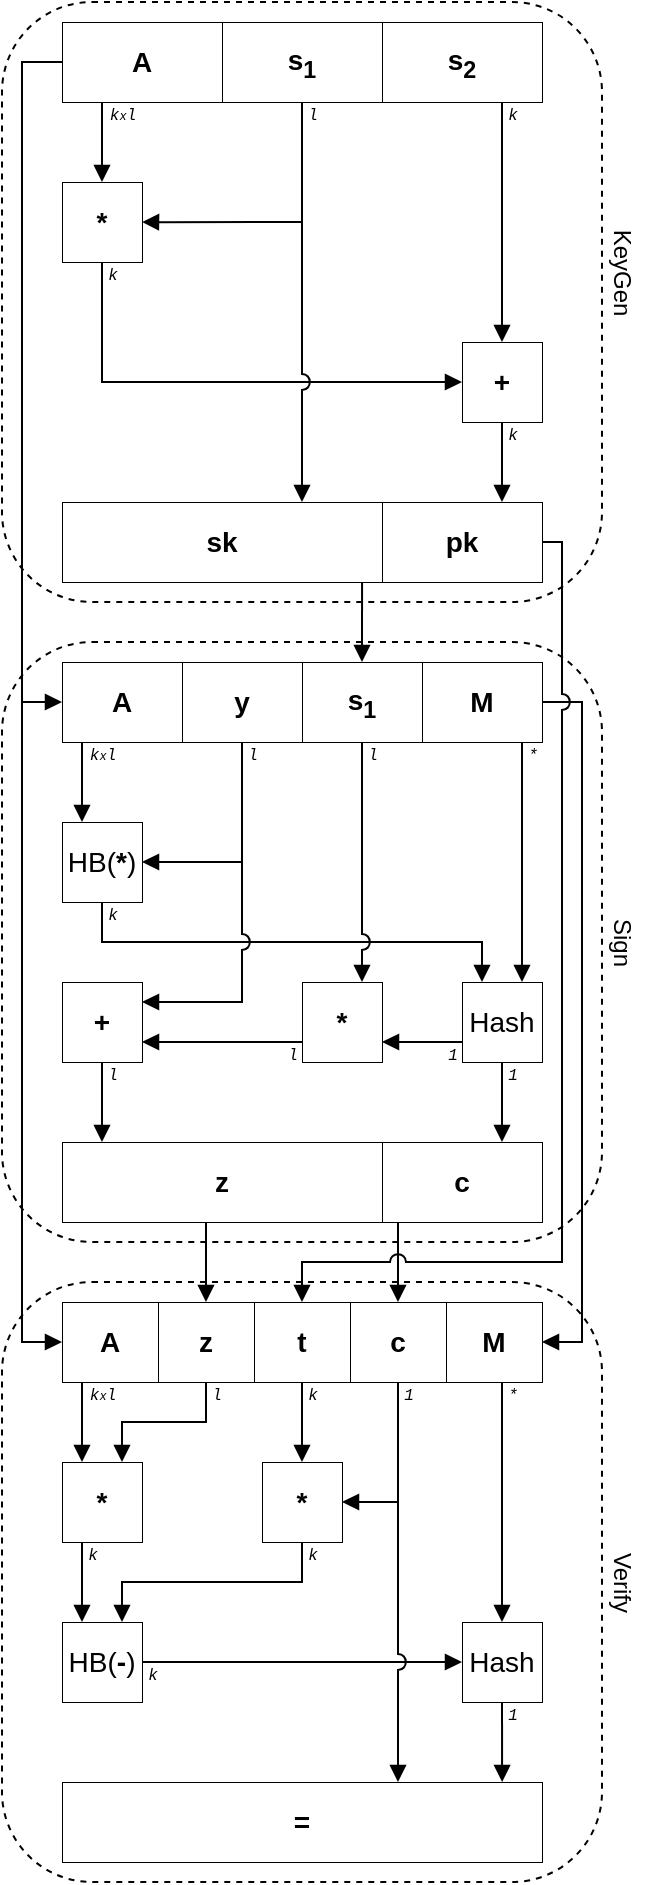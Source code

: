 <mxfile version="20.3.0" type="device"><diagram id="QOIcJ9_3dX0m2shY4tE4" name="Page-1"><mxGraphModel dx="677" dy="1516" grid="1" gridSize="10" guides="1" tooltips="1" connect="1" arrows="1" fold="1" page="1" pageScale="1" pageWidth="850" pageHeight="1100" math="0" shadow="0"><root><mxCell id="0"/><mxCell id="1" parent="0"/><mxCell id="EH2ToO6snwtAYvLmVeoq-3" value="" style="rounded=1;whiteSpace=wrap;html=1;fillColor=none;dashed=1;" parent="1" vertex="1"><mxGeometry x="290" y="190" width="300" height="300" as="geometry"/></mxCell><mxCell id="EH2ToO6snwtAYvLmVeoq-2" value="" style="rounded=1;whiteSpace=wrap;html=1;fillColor=none;dashed=1;" parent="1" vertex="1"><mxGeometry x="290" y="-130" width="300" height="300" as="geometry"/></mxCell><mxCell id="EH2ToO6snwtAYvLmVeoq-4" value="" style="rounded=1;whiteSpace=wrap;html=1;fillColor=none;dashed=1;" parent="1" vertex="1"><mxGeometry x="290" y="510" width="300" height="300" as="geometry"/></mxCell><mxCell id="4izWh6GNhwdfxyF7DxZm-1" style="edgeStyle=orthogonalEdgeStyle;rounded=0;jumpStyle=arc;jumpSize=10;orthogonalLoop=1;jettySize=auto;html=1;entryX=0.25;entryY=0;entryDx=0;entryDy=0;fontSize=6;startArrow=none;startFill=0;endArrow=block;endFill=1;" parent="1" source="4izWh6GNhwdfxyF7DxZm-2" target="4izWh6GNhwdfxyF7DxZm-4" edge="1"><mxGeometry relative="1" as="geometry"><Array as="points"><mxPoint x="330" y="570"/><mxPoint x="330" y="570"/></Array></mxGeometry></mxCell><mxCell id="4izWh6GNhwdfxyF7DxZm-78" style="edgeStyle=orthogonalEdgeStyle;rounded=0;orthogonalLoop=1;jettySize=auto;html=1;endArrow=block;endFill=1;" parent="1" target="4izWh6GNhwdfxyF7DxZm-2" edge="1"><mxGeometry relative="1" as="geometry"><mxPoint x="300" y="220.0" as="sourcePoint"/><Array as="points"><mxPoint x="300" y="540"/></Array></mxGeometry></mxCell><mxCell id="4izWh6GNhwdfxyF7DxZm-2" value="&lt;b&gt;A&lt;/b&gt;" style="rounded=0;whiteSpace=wrap;html=1;strokeWidth=0.5;fontFamily=Helvetica;fontSize=14;fillColor=default;" parent="1" vertex="1"><mxGeometry x="320" y="520" width="48" height="40" as="geometry"/></mxCell><mxCell id="4izWh6GNhwdfxyF7DxZm-3" style="edgeStyle=orthogonalEdgeStyle;rounded=0;orthogonalLoop=1;jettySize=auto;html=1;fontSize=6;endArrow=block;endFill=1;" parent="1" source="4izWh6GNhwdfxyF7DxZm-4" target="4izWh6GNhwdfxyF7DxZm-6" edge="1"><mxGeometry relative="1" as="geometry"><Array as="points"><mxPoint x="330" y="650"/><mxPoint x="330" y="650"/></Array></mxGeometry></mxCell><mxCell id="4izWh6GNhwdfxyF7DxZm-4" value="&lt;b&gt;*&lt;/b&gt;" style="rounded=0;whiteSpace=wrap;html=1;strokeWidth=0.5;fontFamily=Helvetica;fontSize=14;fillColor=default;" parent="1" vertex="1"><mxGeometry x="320" y="600" width="40" height="40" as="geometry"/></mxCell><mxCell id="4izWh6GNhwdfxyF7DxZm-5" style="edgeStyle=orthogonalEdgeStyle;rounded=0;jumpStyle=arc;jumpSize=10;orthogonalLoop=1;jettySize=auto;html=1;entryX=0;entryY=0.5;entryDx=0;entryDy=0;fontSize=6;startArrow=none;startFill=0;endArrow=block;endFill=1;" parent="1" source="4izWh6GNhwdfxyF7DxZm-6" target="4izWh6GNhwdfxyF7DxZm-21" edge="1"><mxGeometry relative="1" as="geometry"/></mxCell><mxCell id="4izWh6GNhwdfxyF7DxZm-6" value="HB(&lt;b&gt;-&lt;/b&gt;)" style="rounded=0;whiteSpace=wrap;html=1;strokeWidth=0.5;fontFamily=Helvetica;fontSize=14;fillColor=default;" parent="1" vertex="1"><mxGeometry x="320" y="680" width="40" height="40" as="geometry"/></mxCell><mxCell id="4izWh6GNhwdfxyF7DxZm-7" value="&lt;b&gt;=&lt;/b&gt;" style="rounded=0;whiteSpace=wrap;html=1;strokeWidth=0.5;fontFamily=Helvetica;fontSize=14;fillColor=default;" parent="1" vertex="1"><mxGeometry x="320" y="760" width="240" height="40" as="geometry"/></mxCell><mxCell id="4izWh6GNhwdfxyF7DxZm-8" value="&lt;font face=&quot;Courier New&quot;&gt;&lt;span style=&quot;font-size: 8px;&quot;&gt;k&lt;/span&gt;&lt;/font&gt;" style="text;html=1;align=center;verticalAlign=middle;resizable=0;points=[];autosize=1;strokeColor=none;fillColor=none;fontStyle=2" parent="1" vertex="1"><mxGeometry x="320" y="630" width="30" height="30" as="geometry"/></mxCell><mxCell id="4izWh6GNhwdfxyF7DxZm-9" style="edgeStyle=orthogonalEdgeStyle;rounded=0;jumpStyle=arc;jumpSize=10;orthogonalLoop=1;jettySize=auto;html=1;entryX=0.75;entryY=0;entryDx=0;entryDy=0;fontSize=6;startArrow=none;startFill=0;endArrow=block;endFill=1;" parent="1" source="4izWh6GNhwdfxyF7DxZm-10" target="4izWh6GNhwdfxyF7DxZm-4" edge="1"><mxGeometry relative="1" as="geometry"><Array as="points"><mxPoint x="392" y="580"/><mxPoint x="350" y="580"/></Array></mxGeometry></mxCell><mxCell id="4izWh6GNhwdfxyF7DxZm-10" value="&lt;b&gt;z&lt;/b&gt;" style="rounded=0;whiteSpace=wrap;html=1;strokeWidth=0.5;fontFamily=Helvetica;fontSize=14;fillColor=default;" parent="1" vertex="1"><mxGeometry x="368" y="520" width="48" height="40" as="geometry"/></mxCell><mxCell id="4izWh6GNhwdfxyF7DxZm-11" style="edgeStyle=orthogonalEdgeStyle;rounded=0;jumpStyle=arc;jumpSize=10;orthogonalLoop=1;jettySize=auto;html=1;fontSize=6;startArrow=none;startFill=0;endArrow=block;endFill=1;" parent="1" source="4izWh6GNhwdfxyF7DxZm-12" target="4izWh6GNhwdfxyF7DxZm-19" edge="1"><mxGeometry relative="1" as="geometry"/></mxCell><mxCell id="4izWh6GNhwdfxyF7DxZm-12" value="&lt;b&gt;t&lt;/b&gt;" style="rounded=0;whiteSpace=wrap;html=1;strokeWidth=0.5;fontFamily=Helvetica;fontSize=14;fillColor=default;" parent="1" vertex="1"><mxGeometry x="416" y="520" width="48" height="40" as="geometry"/></mxCell><mxCell id="4izWh6GNhwdfxyF7DxZm-13" style="edgeStyle=orthogonalEdgeStyle;rounded=0;jumpStyle=arc;jumpSize=8;orthogonalLoop=1;jettySize=auto;html=1;entryX=0.7;entryY=0;entryDx=0;entryDy=0;entryPerimeter=0;fontSize=6;startArrow=none;startFill=0;endArrow=block;endFill=1;" parent="1" source="4izWh6GNhwdfxyF7DxZm-14" target="4izWh6GNhwdfxyF7DxZm-7" edge="1"><mxGeometry relative="1" as="geometry"/></mxCell><mxCell id="4izWh6GNhwdfxyF7DxZm-14" value="&lt;b&gt;c&lt;/b&gt;" style="rounded=0;whiteSpace=wrap;html=1;strokeWidth=0.5;fontFamily=Helvetica;fontSize=14;fillColor=default;" parent="1" vertex="1"><mxGeometry x="464" y="520" width="48" height="40" as="geometry"/></mxCell><mxCell id="4izWh6GNhwdfxyF7DxZm-15" style="edgeStyle=orthogonalEdgeStyle;rounded=0;jumpStyle=arc;jumpSize=10;orthogonalLoop=1;jettySize=auto;html=1;entryX=0.5;entryY=0;entryDx=0;entryDy=0;fontSize=6;startArrow=none;startFill=0;endArrow=block;endFill=1;" parent="1" source="4izWh6GNhwdfxyF7DxZm-16" target="4izWh6GNhwdfxyF7DxZm-21" edge="1"><mxGeometry relative="1" as="geometry"><Array as="points"><mxPoint x="540" y="590"/><mxPoint x="540" y="590"/></Array></mxGeometry></mxCell><mxCell id="4izWh6GNhwdfxyF7DxZm-16" value="&lt;b&gt;M&lt;/b&gt;" style="rounded=0;whiteSpace=wrap;html=1;strokeWidth=0.5;fontFamily=Helvetica;fontSize=14;fillColor=default;" parent="1" vertex="1"><mxGeometry x="512" y="520" width="48" height="40" as="geometry"/></mxCell><mxCell id="4izWh6GNhwdfxyF7DxZm-17" style="edgeStyle=orthogonalEdgeStyle;rounded=0;jumpStyle=arc;jumpSize=10;orthogonalLoop=1;jettySize=auto;html=1;entryX=0.75;entryY=0;entryDx=0;entryDy=0;fontSize=6;startArrow=none;startFill=0;endArrow=block;endFill=1;" parent="1" source="4izWh6GNhwdfxyF7DxZm-19" target="4izWh6GNhwdfxyF7DxZm-6" edge="1"><mxGeometry relative="1" as="geometry"><Array as="points"><mxPoint x="440" y="660"/><mxPoint x="350" y="660"/></Array></mxGeometry></mxCell><mxCell id="4izWh6GNhwdfxyF7DxZm-18" style="edgeStyle=orthogonalEdgeStyle;rounded=0;jumpStyle=arc;jumpSize=10;orthogonalLoop=1;jettySize=auto;html=1;fontSize=6;startArrow=block;startFill=1;endArrow=none;endFill=0;" parent="1" source="4izWh6GNhwdfxyF7DxZm-19" edge="1"><mxGeometry relative="1" as="geometry"><mxPoint x="488" y="620" as="targetPoint"/></mxGeometry></mxCell><mxCell id="4izWh6GNhwdfxyF7DxZm-19" value="&lt;b&gt;*&lt;/b&gt;" style="rounded=0;whiteSpace=wrap;html=1;strokeWidth=0.5;fontFamily=Helvetica;fontSize=14;fillColor=default;" parent="1" vertex="1"><mxGeometry x="420" y="600" width="40" height="40" as="geometry"/></mxCell><mxCell id="4izWh6GNhwdfxyF7DxZm-20" style="edgeStyle=orthogonalEdgeStyle;rounded=0;jumpStyle=arc;jumpSize=10;orthogonalLoop=1;jettySize=auto;html=1;entryX=0.917;entryY=0;entryDx=0;entryDy=0;fontSize=6;startArrow=none;startFill=0;endArrow=block;endFill=1;entryPerimeter=0;" parent="1" source="4izWh6GNhwdfxyF7DxZm-21" target="4izWh6GNhwdfxyF7DxZm-7" edge="1"><mxGeometry relative="1" as="geometry"/></mxCell><mxCell id="4izWh6GNhwdfxyF7DxZm-21" value="Hash" style="rounded=0;whiteSpace=wrap;html=1;strokeWidth=0.5;fontFamily=Helvetica;fontSize=14;fillColor=default;" parent="1" vertex="1"><mxGeometry x="520" y="680" width="40" height="40" as="geometry"/></mxCell><mxCell id="4izWh6GNhwdfxyF7DxZm-22" value="&lt;font face=&quot;Courier New&quot;&gt;&lt;span style=&quot;font-size: 8px;&quot;&gt;k&lt;/span&gt;&lt;font style=&quot;font-size: 6px;&quot;&gt;x&lt;/font&gt;&lt;span style=&quot;font-size: 8px;&quot;&gt;l&lt;/span&gt;&lt;/font&gt;" style="text;html=1;align=center;verticalAlign=middle;resizable=0;points=[];autosize=1;strokeColor=none;fillColor=none;fontStyle=2" parent="1" vertex="1"><mxGeometry x="320" y="550" width="40" height="30" as="geometry"/></mxCell><mxCell id="4izWh6GNhwdfxyF7DxZm-23" value="&lt;font face=&quot;Courier New&quot;&gt;&lt;span style=&quot;font-size: 8px;&quot;&gt;l&lt;/span&gt;&lt;/font&gt;" style="text;html=1;align=center;verticalAlign=middle;resizable=0;points=[];autosize=1;strokeColor=none;fillColor=none;fontStyle=2" parent="1" vertex="1"><mxGeometry x="382" y="550" width="30" height="30" as="geometry"/></mxCell><mxCell id="4izWh6GNhwdfxyF7DxZm-24" value="&lt;font face=&quot;Courier New&quot;&gt;&lt;span style=&quot;font-size: 8px;&quot;&gt;k&lt;/span&gt;&lt;/font&gt;" style="text;html=1;align=center;verticalAlign=middle;resizable=0;points=[];autosize=1;strokeColor=none;fillColor=none;fontStyle=2" parent="1" vertex="1"><mxGeometry x="430" y="550" width="30" height="30" as="geometry"/></mxCell><mxCell id="4izWh6GNhwdfxyF7DxZm-25" value="&lt;font face=&quot;Courier New&quot;&gt;&lt;span style=&quot;font-size: 8px;&quot;&gt;1&lt;/span&gt;&lt;/font&gt;" style="text;html=1;align=center;verticalAlign=middle;resizable=0;points=[];autosize=1;strokeColor=none;fillColor=none;fontStyle=2" parent="1" vertex="1"><mxGeometry x="478" y="550" width="30" height="30" as="geometry"/></mxCell><mxCell id="4izWh6GNhwdfxyF7DxZm-26" value="&lt;font face=&quot;Courier New&quot;&gt;&lt;span style=&quot;font-size: 8px;&quot;&gt;*&lt;/span&gt;&lt;/font&gt;" style="text;html=1;align=center;verticalAlign=middle;resizable=0;points=[];autosize=1;strokeColor=none;fillColor=none;fontStyle=2" parent="1" vertex="1"><mxGeometry x="530" y="550" width="30" height="30" as="geometry"/></mxCell><mxCell id="4izWh6GNhwdfxyF7DxZm-27" value="&lt;font face=&quot;Courier New&quot;&gt;&lt;span style=&quot;font-size: 8px;&quot;&gt;k&lt;/span&gt;&lt;/font&gt;" style="text;html=1;align=center;verticalAlign=middle;resizable=0;points=[];autosize=1;strokeColor=none;fillColor=none;fontStyle=2" parent="1" vertex="1"><mxGeometry x="430" y="630" width="30" height="30" as="geometry"/></mxCell><mxCell id="4izWh6GNhwdfxyF7DxZm-28" value="&lt;font face=&quot;Courier New&quot;&gt;&lt;span style=&quot;font-size: 8px;&quot;&gt;k&lt;/span&gt;&lt;/font&gt;" style="text;html=1;align=center;verticalAlign=middle;resizable=0;points=[];autosize=1;strokeColor=none;fillColor=none;fontStyle=2" parent="1" vertex="1"><mxGeometry x="350" y="690" width="30" height="30" as="geometry"/></mxCell><mxCell id="4izWh6GNhwdfxyF7DxZm-29" value="&lt;font face=&quot;Courier New&quot;&gt;&lt;span style=&quot;font-size: 8px;&quot;&gt;1&lt;/span&gt;&lt;/font&gt;" style="text;html=1;align=center;verticalAlign=middle;resizable=0;points=[];autosize=1;strokeColor=none;fillColor=none;fontStyle=2" parent="1" vertex="1"><mxGeometry x="530" y="710" width="30" height="30" as="geometry"/></mxCell><mxCell id="4izWh6GNhwdfxyF7DxZm-84" style="edgeStyle=orthogonalEdgeStyle;rounded=0;jumpStyle=arc;jumpSize=10;orthogonalLoop=1;jettySize=auto;html=1;entryX=0.5;entryY=0;entryDx=0;entryDy=0;endArrow=block;endFill=1;" parent="1" target="4izWh6GNhwdfxyF7DxZm-10" edge="1"><mxGeometry relative="1" as="geometry"><Array as="points"><mxPoint x="392" y="490"/><mxPoint x="392" y="490"/></Array><mxPoint x="392.0" y="480" as="sourcePoint"/></mxGeometry></mxCell><mxCell id="4izWh6GNhwdfxyF7DxZm-83" style="edgeStyle=orthogonalEdgeStyle;rounded=0;jumpStyle=arc;jumpSize=10;orthogonalLoop=1;jettySize=auto;html=1;endArrow=block;endFill=1;" parent="1" target="4izWh6GNhwdfxyF7DxZm-14" edge="1"><mxGeometry relative="1" as="geometry"><Array as="points"><mxPoint x="488" y="490"/><mxPoint x="488" y="490"/></Array><mxPoint x="488" y="480" as="sourcePoint"/></mxGeometry></mxCell><mxCell id="4izWh6GNhwdfxyF7DxZm-81" style="edgeStyle=orthogonalEdgeStyle;rounded=0;jumpStyle=arc;jumpSize=10;orthogonalLoop=1;jettySize=auto;html=1;entryX=1;entryY=0.5;entryDx=0;entryDy=0;endArrow=block;endFill=1;" parent="1" target="4izWh6GNhwdfxyF7DxZm-16" edge="1"><mxGeometry relative="1" as="geometry"><Array as="points"><mxPoint x="580" y="220"/><mxPoint x="580" y="540"/></Array><mxPoint x="560" y="220" as="sourcePoint"/></mxGeometry></mxCell><mxCell id="4izWh6GNhwdfxyF7DxZm-77" style="edgeStyle=orthogonalEdgeStyle;rounded=0;orthogonalLoop=1;jettySize=auto;html=1;entryX=0;entryY=0.5;entryDx=0;entryDy=0;endArrow=block;endFill=1;" parent="1" edge="1"><mxGeometry relative="1" as="geometry"><Array as="points"><mxPoint x="300" y="-100"/><mxPoint x="300" y="220"/></Array><mxPoint x="320" y="-100" as="sourcePoint"/><mxPoint x="320" y="220" as="targetPoint"/></mxGeometry></mxCell><mxCell id="rJBZ7EPK7_kWG3it2VR2-62" style="edgeStyle=orthogonalEdgeStyle;rounded=0;jumpStyle=arc;jumpSize=8;orthogonalLoop=1;jettySize=auto;html=1;entryX=0.5;entryY=0;entryDx=0;entryDy=0;endArrow=block;endFill=1;" parent="1" target="rJBZ7EPK7_kWG3it2VR2-38" edge="1"><mxGeometry relative="1" as="geometry"><mxPoint x="470.034" y="160.0" as="sourcePoint"/><Array as="points"><mxPoint x="470" y="180"/><mxPoint x="470" y="180"/></Array></mxGeometry></mxCell><mxCell id="rJBZ7EPK7_kWG3it2VR2-63" style="edgeStyle=orthogonalEdgeStyle;rounded=0;jumpStyle=arc;jumpSize=8;orthogonalLoop=1;jettySize=auto;html=1;entryX=0.5;entryY=0;entryDx=0;entryDy=0;endArrow=block;endFill=1;" parent="1" target="4izWh6GNhwdfxyF7DxZm-12" edge="1"><mxGeometry relative="1" as="geometry"><mxPoint x="560" y="140.0" as="sourcePoint"/><Array as="points"><mxPoint x="570" y="140"/><mxPoint x="570" y="500"/><mxPoint x="440" y="500"/></Array></mxGeometry></mxCell><mxCell id="rJBZ7EPK7_kWG3it2VR2-33" style="edgeStyle=orthogonalEdgeStyle;rounded=0;jumpStyle=arc;jumpSize=10;orthogonalLoop=1;jettySize=auto;html=1;entryX=0.25;entryY=0;entryDx=0;entryDy=0;fontSize=6;startArrow=none;startFill=0;endArrow=block;endFill=1;" parent="1" source="rJBZ7EPK7_kWG3it2VR2-34" target="rJBZ7EPK7_kWG3it2VR2-40" edge="1"><mxGeometry relative="1" as="geometry"><Array as="points"><mxPoint x="330" y="250"/><mxPoint x="330" y="250"/></Array></mxGeometry></mxCell><mxCell id="rJBZ7EPK7_kWG3it2VR2-34" value="&lt;b&gt;A&lt;/b&gt;" style="rounded=0;whiteSpace=wrap;html=1;strokeWidth=0.5;fontFamily=Helvetica;fontSize=14;fillColor=default;" parent="1" vertex="1"><mxGeometry x="320" y="200" width="60" height="40" as="geometry"/></mxCell><mxCell id="rJBZ7EPK7_kWG3it2VR2-35" style="edgeStyle=orthogonalEdgeStyle;rounded=0;jumpStyle=arc;jumpSize=10;orthogonalLoop=1;jettySize=auto;html=1;entryX=1;entryY=0.5;entryDx=0;entryDy=0;fontSize=6;startArrow=none;startFill=0;endArrow=block;endFill=1;exitX=0.5;exitY=1;exitDx=0;exitDy=0;" parent="1" source="rJBZ7EPK7_kWG3it2VR2-36" target="rJBZ7EPK7_kWG3it2VR2-40" edge="1"><mxGeometry relative="1" as="geometry"><Array as="points"><mxPoint x="410" y="300"/></Array></mxGeometry></mxCell><mxCell id="rJBZ7EPK7_kWG3it2VR2-36" value="&lt;b&gt;y&lt;/b&gt;" style="rounded=0;whiteSpace=wrap;html=1;strokeWidth=0.5;fontFamily=Helvetica;fontSize=14;fillColor=default;" parent="1" vertex="1"><mxGeometry x="380" y="200" width="60" height="40" as="geometry"/></mxCell><mxCell id="rJBZ7EPK7_kWG3it2VR2-38" value="&lt;b&gt;s&lt;sub&gt;1&lt;/sub&gt;&lt;/b&gt;" style="rounded=0;whiteSpace=wrap;html=1;strokeWidth=0.5;fontFamily=Helvetica;fontSize=14;fillColor=default;" parent="1" vertex="1"><mxGeometry x="440" y="200" width="60" height="40" as="geometry"/></mxCell><mxCell id="rJBZ7EPK7_kWG3it2VR2-39" style="edgeStyle=orthogonalEdgeStyle;rounded=0;orthogonalLoop=1;jettySize=auto;html=1;entryX=0.25;entryY=0;entryDx=0;entryDy=0;endArrow=block;endFill=1;" parent="1" source="rJBZ7EPK7_kWG3it2VR2-40" target="rJBZ7EPK7_kWG3it2VR2-43" edge="1"><mxGeometry relative="1" as="geometry"><Array as="points"><mxPoint x="340" y="340"/><mxPoint x="530" y="340"/></Array></mxGeometry></mxCell><mxCell id="rJBZ7EPK7_kWG3it2VR2-40" value="HB(&lt;b&gt;*&lt;/b&gt;)" style="rounded=0;whiteSpace=wrap;html=1;strokeWidth=0.5;fontFamily=Helvetica;fontSize=14;fillColor=default;" parent="1" vertex="1"><mxGeometry x="320" y="280" width="40" height="40" as="geometry"/></mxCell><mxCell id="rJBZ7EPK7_kWG3it2VR2-41" style="edgeStyle=orthogonalEdgeStyle;rounded=0;orthogonalLoop=1;jettySize=auto;html=1;entryX=1;entryY=0.75;entryDx=0;entryDy=0;endArrow=block;endFill=1;" parent="1" source="rJBZ7EPK7_kWG3it2VR2-43" target="rJBZ7EPK7_kWG3it2VR2-53" edge="1"><mxGeometry relative="1" as="geometry"><Array as="points"><mxPoint x="510" y="390"/><mxPoint x="510" y="390"/></Array></mxGeometry></mxCell><mxCell id="rJBZ7EPK7_kWG3it2VR2-42" style="edgeStyle=orthogonalEdgeStyle;rounded=0;orthogonalLoop=1;jettySize=auto;html=1;endArrow=block;endFill=1;entryX=0.75;entryY=0;entryDx=0;entryDy=0;" parent="1" source="rJBZ7EPK7_kWG3it2VR2-43" target="rJBZ7EPK7_kWG3it2VR2-45" edge="1"><mxGeometry relative="1" as="geometry"/></mxCell><mxCell id="rJBZ7EPK7_kWG3it2VR2-43" value="Hash" style="rounded=0;whiteSpace=wrap;html=1;strokeWidth=0.5;fontFamily=Helvetica;fontSize=14;fillColor=default;" parent="1" vertex="1"><mxGeometry x="520" y="360" width="40" height="40" as="geometry"/></mxCell><mxCell id="rJBZ7EPK7_kWG3it2VR2-44" value="&lt;font face=&quot;Courier New&quot; style=&quot;font-size: 8px;&quot;&gt;k&lt;/font&gt;&lt;font face=&quot;Courier New&quot; style=&quot;font-size: 6px;&quot;&gt;x&lt;/font&gt;&lt;font face=&quot;Courier New&quot; style=&quot;font-size: 8px;&quot;&gt;l&lt;/font&gt;" style="text;html=1;align=center;verticalAlign=middle;resizable=0;points=[];autosize=1;strokeColor=none;fillColor=none;fontStyle=2" parent="1" vertex="1"><mxGeometry x="320" y="230" width="40" height="30" as="geometry"/></mxCell><mxCell id="rJBZ7EPK7_kWG3it2VR2-45" value="&lt;b&gt;c&lt;/b&gt;" style="rounded=0;whiteSpace=wrap;html=1;strokeWidth=0.5;fontFamily=Helvetica;fontSize=14;fillColor=default;" parent="1" vertex="1"><mxGeometry x="480" y="440" width="80" height="40" as="geometry"/></mxCell><mxCell id="rJBZ7EPK7_kWG3it2VR2-46" value="&lt;b&gt;z&lt;/b&gt;" style="rounded=0;whiteSpace=wrap;html=1;strokeWidth=0.5;fontFamily=Helvetica;fontSize=14;fillColor=default;" parent="1" vertex="1"><mxGeometry x="320" y="440" width="160" height="40" as="geometry"/></mxCell><mxCell id="rJBZ7EPK7_kWG3it2VR2-47" style="edgeStyle=orthogonalEdgeStyle;rounded=0;orthogonalLoop=1;jettySize=auto;html=1;entryX=0.75;entryY=0;entryDx=0;entryDy=0;endArrow=block;endFill=1;" parent="1" source="rJBZ7EPK7_kWG3it2VR2-48" target="rJBZ7EPK7_kWG3it2VR2-43" edge="1"><mxGeometry relative="1" as="geometry"><Array as="points"><mxPoint x="550" y="260"/><mxPoint x="550" y="260"/></Array></mxGeometry></mxCell><mxCell id="rJBZ7EPK7_kWG3it2VR2-48" value="&lt;b&gt;M&lt;/b&gt;" style="rounded=0;whiteSpace=wrap;html=1;strokeWidth=0.5;fontFamily=Helvetica;fontSize=14;fillColor=default;" parent="1" vertex="1"><mxGeometry x="500" y="200" width="60" height="40" as="geometry"/></mxCell><mxCell id="rJBZ7EPK7_kWG3it2VR2-49" style="edgeStyle=orthogonalEdgeStyle;rounded=0;orthogonalLoop=1;jettySize=auto;html=1;endArrow=block;endFill=1;jumpStyle=arc;jumpSize=8;" parent="1" target="rJBZ7EPK7_kWG3it2VR2-51" edge="1"><mxGeometry relative="1" as="geometry"><mxPoint x="410" y="300" as="sourcePoint"/><Array as="points"><mxPoint x="410" y="370"/></Array></mxGeometry></mxCell><mxCell id="rJBZ7EPK7_kWG3it2VR2-50" style="edgeStyle=orthogonalEdgeStyle;rounded=0;orthogonalLoop=1;jettySize=auto;html=1;entryX=0.125;entryY=0;entryDx=0;entryDy=0;endArrow=block;endFill=1;entryPerimeter=0;" parent="1" source="rJBZ7EPK7_kWG3it2VR2-51" target="rJBZ7EPK7_kWG3it2VR2-46" edge="1"><mxGeometry relative="1" as="geometry"/></mxCell><mxCell id="rJBZ7EPK7_kWG3it2VR2-51" value="&lt;b&gt;+&lt;/b&gt;" style="rounded=0;whiteSpace=wrap;html=1;strokeWidth=0.5;fontFamily=Helvetica;fontSize=14;fillColor=default;" parent="1" vertex="1"><mxGeometry x="320" y="360" width="40" height="40" as="geometry"/></mxCell><mxCell id="rJBZ7EPK7_kWG3it2VR2-52" style="edgeStyle=orthogonalEdgeStyle;rounded=0;orthogonalLoop=1;jettySize=auto;html=1;entryX=1;entryY=0.75;entryDx=0;entryDy=0;endArrow=block;endFill=1;" parent="1" source="rJBZ7EPK7_kWG3it2VR2-53" target="rJBZ7EPK7_kWG3it2VR2-51" edge="1"><mxGeometry relative="1" as="geometry"><Array as="points"><mxPoint x="430" y="390"/><mxPoint x="430" y="390"/></Array></mxGeometry></mxCell><mxCell id="rJBZ7EPK7_kWG3it2VR2-53" value="&lt;b&gt;*&lt;/b&gt;" style="rounded=0;whiteSpace=wrap;html=1;strokeWidth=0.5;fontFamily=Helvetica;fontSize=14;fillColor=default;" parent="1" vertex="1"><mxGeometry x="440" y="360" width="40" height="40" as="geometry"/></mxCell><mxCell id="rJBZ7EPK7_kWG3it2VR2-54" value="&lt;font face=&quot;Courier New&quot;&gt;&lt;span style=&quot;font-size: 8px;&quot;&gt;l&lt;/span&gt;&lt;/font&gt;" style="text;html=1;align=center;verticalAlign=middle;resizable=0;points=[];autosize=1;strokeColor=none;fillColor=none;fontStyle=2" parent="1" vertex="1"><mxGeometry x="400" y="230" width="30" height="30" as="geometry"/></mxCell><mxCell id="rJBZ7EPK7_kWG3it2VR2-55" value="&lt;font face=&quot;Courier New&quot;&gt;&lt;span style=&quot;font-size: 8px;&quot;&gt;l&lt;/span&gt;&lt;/font&gt;" style="text;html=1;align=center;verticalAlign=middle;resizable=0;points=[];autosize=1;strokeColor=none;fillColor=none;fontStyle=2" parent="1" vertex="1"><mxGeometry x="460" y="230" width="30" height="30" as="geometry"/></mxCell><mxCell id="rJBZ7EPK7_kWG3it2VR2-56" value="&lt;font face=&quot;Courier New&quot;&gt;&lt;span style=&quot;font-size: 8px;&quot;&gt;*&lt;/span&gt;&lt;/font&gt;" style="text;html=1;align=center;verticalAlign=middle;resizable=0;points=[];autosize=1;strokeColor=none;fillColor=none;fontStyle=2" parent="1" vertex="1"><mxGeometry x="540" y="230" width="30" height="30" as="geometry"/></mxCell><mxCell id="rJBZ7EPK7_kWG3it2VR2-57" value="&lt;font face=&quot;Courier New&quot;&gt;&lt;span style=&quot;font-size: 8px;&quot;&gt;1&lt;/span&gt;&lt;/font&gt;" style="text;html=1;align=center;verticalAlign=middle;resizable=0;points=[];autosize=1;strokeColor=none;fillColor=none;fontStyle=2" parent="1" vertex="1"><mxGeometry x="500" y="380" width="30" height="30" as="geometry"/></mxCell><mxCell id="rJBZ7EPK7_kWG3it2VR2-58" value="&lt;font face=&quot;Courier New&quot;&gt;&lt;span style=&quot;font-size: 8px;&quot;&gt;l&lt;/span&gt;&lt;/font&gt;" style="text;html=1;align=center;verticalAlign=middle;resizable=0;points=[];autosize=1;strokeColor=none;fillColor=none;fontStyle=2" parent="1" vertex="1"><mxGeometry x="420" y="380" width="30" height="30" as="geometry"/></mxCell><mxCell id="rJBZ7EPK7_kWG3it2VR2-59" value="&lt;font face=&quot;Courier New&quot;&gt;&lt;span style=&quot;font-size: 8px;&quot;&gt;l&lt;/span&gt;&lt;/font&gt;" style="text;html=1;align=center;verticalAlign=middle;resizable=0;points=[];autosize=1;strokeColor=none;fillColor=none;fontStyle=2" parent="1" vertex="1"><mxGeometry x="330" y="390" width="30" height="30" as="geometry"/></mxCell><mxCell id="rJBZ7EPK7_kWG3it2VR2-60" value="&lt;font face=&quot;Courier New&quot;&gt;&lt;span style=&quot;font-size: 8px;&quot;&gt;1&lt;/span&gt;&lt;/font&gt;" style="text;html=1;align=center;verticalAlign=middle;resizable=0;points=[];autosize=1;strokeColor=none;fillColor=none;fontStyle=2" parent="1" vertex="1"><mxGeometry x="530" y="390" width="30" height="30" as="geometry"/></mxCell><mxCell id="rJBZ7EPK7_kWG3it2VR2-61" value="&lt;font face=&quot;Courier New&quot;&gt;&lt;span style=&quot;font-size: 8px;&quot;&gt;k&lt;/span&gt;&lt;/font&gt;" style="text;html=1;align=center;verticalAlign=middle;resizable=0;points=[];autosize=1;strokeColor=none;fillColor=none;fontStyle=2" parent="1" vertex="1"><mxGeometry x="330" y="310" width="30" height="30" as="geometry"/></mxCell><mxCell id="rJBZ7EPK7_kWG3it2VR2-37" style="edgeStyle=orthogonalEdgeStyle;rounded=0;orthogonalLoop=1;jettySize=auto;html=1;endArrow=block;endFill=1;jumpStyle=arc;jumpSize=8;" parent="1" source="rJBZ7EPK7_kWG3it2VR2-38" target="rJBZ7EPK7_kWG3it2VR2-53" edge="1"><mxGeometry relative="1" as="geometry"><mxPoint x="460" y="280" as="targetPoint"/><Array as="points"><mxPoint x="470" y="320"/><mxPoint x="470" y="320"/></Array></mxGeometry></mxCell><mxCell id="rJBZ7EPK7_kWG3it2VR2-64" style="edgeStyle=orthogonalEdgeStyle;rounded=0;orthogonalLoop=1;jettySize=auto;html=1;endArrow=block;endFill=1;" parent="1" source="rJBZ7EPK7_kWG3it2VR2-65" target="rJBZ7EPK7_kWG3it2VR2-71" edge="1"><mxGeometry relative="1" as="geometry"><Array as="points"><mxPoint x="340" y="-70"/><mxPoint x="340" y="-70"/></Array></mxGeometry></mxCell><mxCell id="rJBZ7EPK7_kWG3it2VR2-65" value="&lt;b&gt;A&lt;/b&gt;" style="rounded=0;whiteSpace=wrap;html=1;strokeWidth=0.5;fontFamily=Helvetica;fontSize=14;fillColor=default;" parent="1" vertex="1"><mxGeometry x="320" y="-120" width="80" height="40" as="geometry"/></mxCell><mxCell id="rJBZ7EPK7_kWG3it2VR2-66" value="&lt;b&gt;s&lt;sub&gt;1&lt;/sub&gt;&lt;/b&gt;" style="rounded=0;whiteSpace=wrap;html=1;strokeWidth=0.5;fontFamily=Helvetica;fontSize=14;fillColor=default;" parent="1" vertex="1"><mxGeometry x="400" y="-120" width="80" height="40" as="geometry"/></mxCell><mxCell id="rJBZ7EPK7_kWG3it2VR2-67" style="edgeStyle=orthogonalEdgeStyle;rounded=0;orthogonalLoop=1;jettySize=auto;html=1;endArrow=block;endFill=1;" parent="1" source="rJBZ7EPK7_kWG3it2VR2-68" target="rJBZ7EPK7_kWG3it2VR2-76" edge="1"><mxGeometry relative="1" as="geometry"><Array as="points"><mxPoint x="540" y="-60"/><mxPoint x="540" y="-60"/></Array></mxGeometry></mxCell><mxCell id="rJBZ7EPK7_kWG3it2VR2-68" value="&lt;b&gt;s&lt;sub&gt;2&lt;/sub&gt;&lt;/b&gt;" style="rounded=0;whiteSpace=wrap;html=1;strokeWidth=0.5;fontFamily=Helvetica;fontSize=14;fillColor=default;" parent="1" vertex="1"><mxGeometry x="480" y="-120" width="80" height="40" as="geometry"/></mxCell><mxCell id="rJBZ7EPK7_kWG3it2VR2-69" style="edgeStyle=orthogonalEdgeStyle;rounded=0;orthogonalLoop=1;jettySize=auto;html=1;entryX=0;entryY=0.5;entryDx=0;entryDy=0;endArrow=block;endFill=1;" parent="1" source="rJBZ7EPK7_kWG3it2VR2-71" target="rJBZ7EPK7_kWG3it2VR2-76" edge="1"><mxGeometry relative="1" as="geometry"><Array as="points"><mxPoint x="340" y="60"/></Array></mxGeometry></mxCell><mxCell id="rJBZ7EPK7_kWG3it2VR2-70" style="edgeStyle=orthogonalEdgeStyle;rounded=0;jumpStyle=arc;jumpSize=8;orthogonalLoop=1;jettySize=auto;html=1;endArrow=block;endFill=1;" parent="1" target="rJBZ7EPK7_kWG3it2VR2-71" edge="1"><mxGeometry relative="1" as="geometry"><mxPoint x="440" y="-20" as="sourcePoint"/></mxGeometry></mxCell><mxCell id="rJBZ7EPK7_kWG3it2VR2-71" value="&lt;b&gt;*&lt;/b&gt;" style="rounded=0;whiteSpace=wrap;html=1;strokeWidth=0.5;fontFamily=Helvetica;fontSize=14;fillColor=default;" parent="1" vertex="1"><mxGeometry x="320" y="-40" width="40" height="40" as="geometry"/></mxCell><mxCell id="rJBZ7EPK7_kWG3it2VR2-72" value="&lt;font face=&quot;Courier New&quot; style=&quot;font-size: 8px;&quot;&gt;k&lt;/font&gt;&lt;font face=&quot;Courier New&quot; style=&quot;font-size: 6px;&quot;&gt;x&lt;/font&gt;&lt;font face=&quot;Courier New&quot; style=&quot;font-size: 8px;&quot;&gt;l&lt;/font&gt;" style="text;html=1;align=center;verticalAlign=middle;resizable=0;points=[];autosize=1;strokeColor=none;fillColor=none;fontStyle=2" parent="1" vertex="1"><mxGeometry x="330" y="-90" width="40" height="30" as="geometry"/></mxCell><mxCell id="rJBZ7EPK7_kWG3it2VR2-73" value="&lt;b&gt;sk&lt;/b&gt;" style="rounded=0;whiteSpace=wrap;html=1;strokeWidth=0.5;fontFamily=Helvetica;fontSize=14;fillColor=default;" parent="1" vertex="1"><mxGeometry x="320" y="120" width="160" height="40" as="geometry"/></mxCell><mxCell id="rJBZ7EPK7_kWG3it2VR2-74" value="&lt;b&gt;pk&lt;/b&gt;" style="rounded=0;whiteSpace=wrap;html=1;strokeWidth=0.5;fontFamily=Helvetica;fontSize=14;fillColor=default;" parent="1" vertex="1"><mxGeometry x="480" y="120" width="80" height="40" as="geometry"/></mxCell><mxCell id="rJBZ7EPK7_kWG3it2VR2-75" style="edgeStyle=orthogonalEdgeStyle;rounded=0;orthogonalLoop=1;jettySize=auto;html=1;entryX=0.75;entryY=0;entryDx=0;entryDy=0;endArrow=block;endFill=1;" parent="1" source="rJBZ7EPK7_kWG3it2VR2-76" target="rJBZ7EPK7_kWG3it2VR2-74" edge="1"><mxGeometry relative="1" as="geometry"/></mxCell><mxCell id="rJBZ7EPK7_kWG3it2VR2-76" value="&lt;b&gt;+&lt;/b&gt;" style="rounded=0;whiteSpace=wrap;html=1;strokeWidth=0.5;fontFamily=Helvetica;fontSize=14;fillColor=default;" parent="1" vertex="1"><mxGeometry x="520" y="40" width="40" height="40" as="geometry"/></mxCell><mxCell id="rJBZ7EPK7_kWG3it2VR2-77" style="edgeStyle=orthogonalEdgeStyle;rounded=0;orthogonalLoop=1;jettySize=auto;html=1;entryX=0.75;entryY=0;entryDx=0;entryDy=0;endArrow=block;endFill=1;jumpStyle=arc;jumpSize=8;" parent="1" source="rJBZ7EPK7_kWG3it2VR2-66" target="rJBZ7EPK7_kWG3it2VR2-73" edge="1"><mxGeometry relative="1" as="geometry"/></mxCell><mxCell id="rJBZ7EPK7_kWG3it2VR2-78" value="&lt;font face=&quot;Courier New&quot;&gt;&lt;span style=&quot;font-size: 8px;&quot;&gt;l&lt;/span&gt;&lt;/font&gt;" style="text;html=1;align=center;verticalAlign=middle;resizable=0;points=[];autosize=1;strokeColor=none;fillColor=none;fontStyle=2" parent="1" vertex="1"><mxGeometry x="430" y="-90" width="30" height="30" as="geometry"/></mxCell><mxCell id="rJBZ7EPK7_kWG3it2VR2-79" value="&lt;font face=&quot;Courier New&quot;&gt;&lt;span style=&quot;font-size: 8px;&quot;&gt;k&lt;/span&gt;&lt;/font&gt;" style="text;html=1;align=center;verticalAlign=middle;resizable=0;points=[];autosize=1;strokeColor=none;fillColor=none;fontStyle=2" parent="1" vertex="1"><mxGeometry x="530" y="-90" width="30" height="30" as="geometry"/></mxCell><mxCell id="rJBZ7EPK7_kWG3it2VR2-80" value="&lt;font face=&quot;Courier New&quot;&gt;&lt;span style=&quot;font-size: 8px;&quot;&gt;k&lt;/span&gt;&lt;/font&gt;" style="text;html=1;align=center;verticalAlign=middle;resizable=0;points=[];autosize=1;strokeColor=none;fillColor=none;fontStyle=2" parent="1" vertex="1"><mxGeometry x="330" y="-10" width="30" height="30" as="geometry"/></mxCell><mxCell id="rJBZ7EPK7_kWG3it2VR2-81" value="&lt;font face=&quot;Courier New&quot;&gt;&lt;span style=&quot;font-size: 8px;&quot;&gt;k&lt;/span&gt;&lt;/font&gt;" style="text;html=1;align=center;verticalAlign=middle;resizable=0;points=[];autosize=1;strokeColor=none;fillColor=none;fontStyle=2" parent="1" vertex="1"><mxGeometry x="530" y="70" width="30" height="30" as="geometry"/></mxCell><mxCell id="EH2ToO6snwtAYvLmVeoq-5" value="KeyGen" style="text;html=1;align=center;verticalAlign=middle;resizable=0;points=[];autosize=1;strokeColor=none;fillColor=none;rotation=90;" parent="1" vertex="1"><mxGeometry x="565" y="-10" width="70" height="30" as="geometry"/></mxCell><mxCell id="EH2ToO6snwtAYvLmVeoq-6" value="Sign" style="text;html=1;align=center;verticalAlign=middle;resizable=0;points=[];autosize=1;strokeColor=none;fillColor=none;rotation=90;" parent="1" vertex="1"><mxGeometry x="575" y="325" width="50" height="30" as="geometry"/></mxCell><mxCell id="EH2ToO6snwtAYvLmVeoq-7" value="Verify" style="text;html=1;align=center;verticalAlign=middle;resizable=0;points=[];autosize=1;strokeColor=none;fillColor=none;rotation=90;" parent="1" vertex="1"><mxGeometry x="575" y="645" width="50" height="30" as="geometry"/></mxCell></root></mxGraphModel></diagram></mxfile>